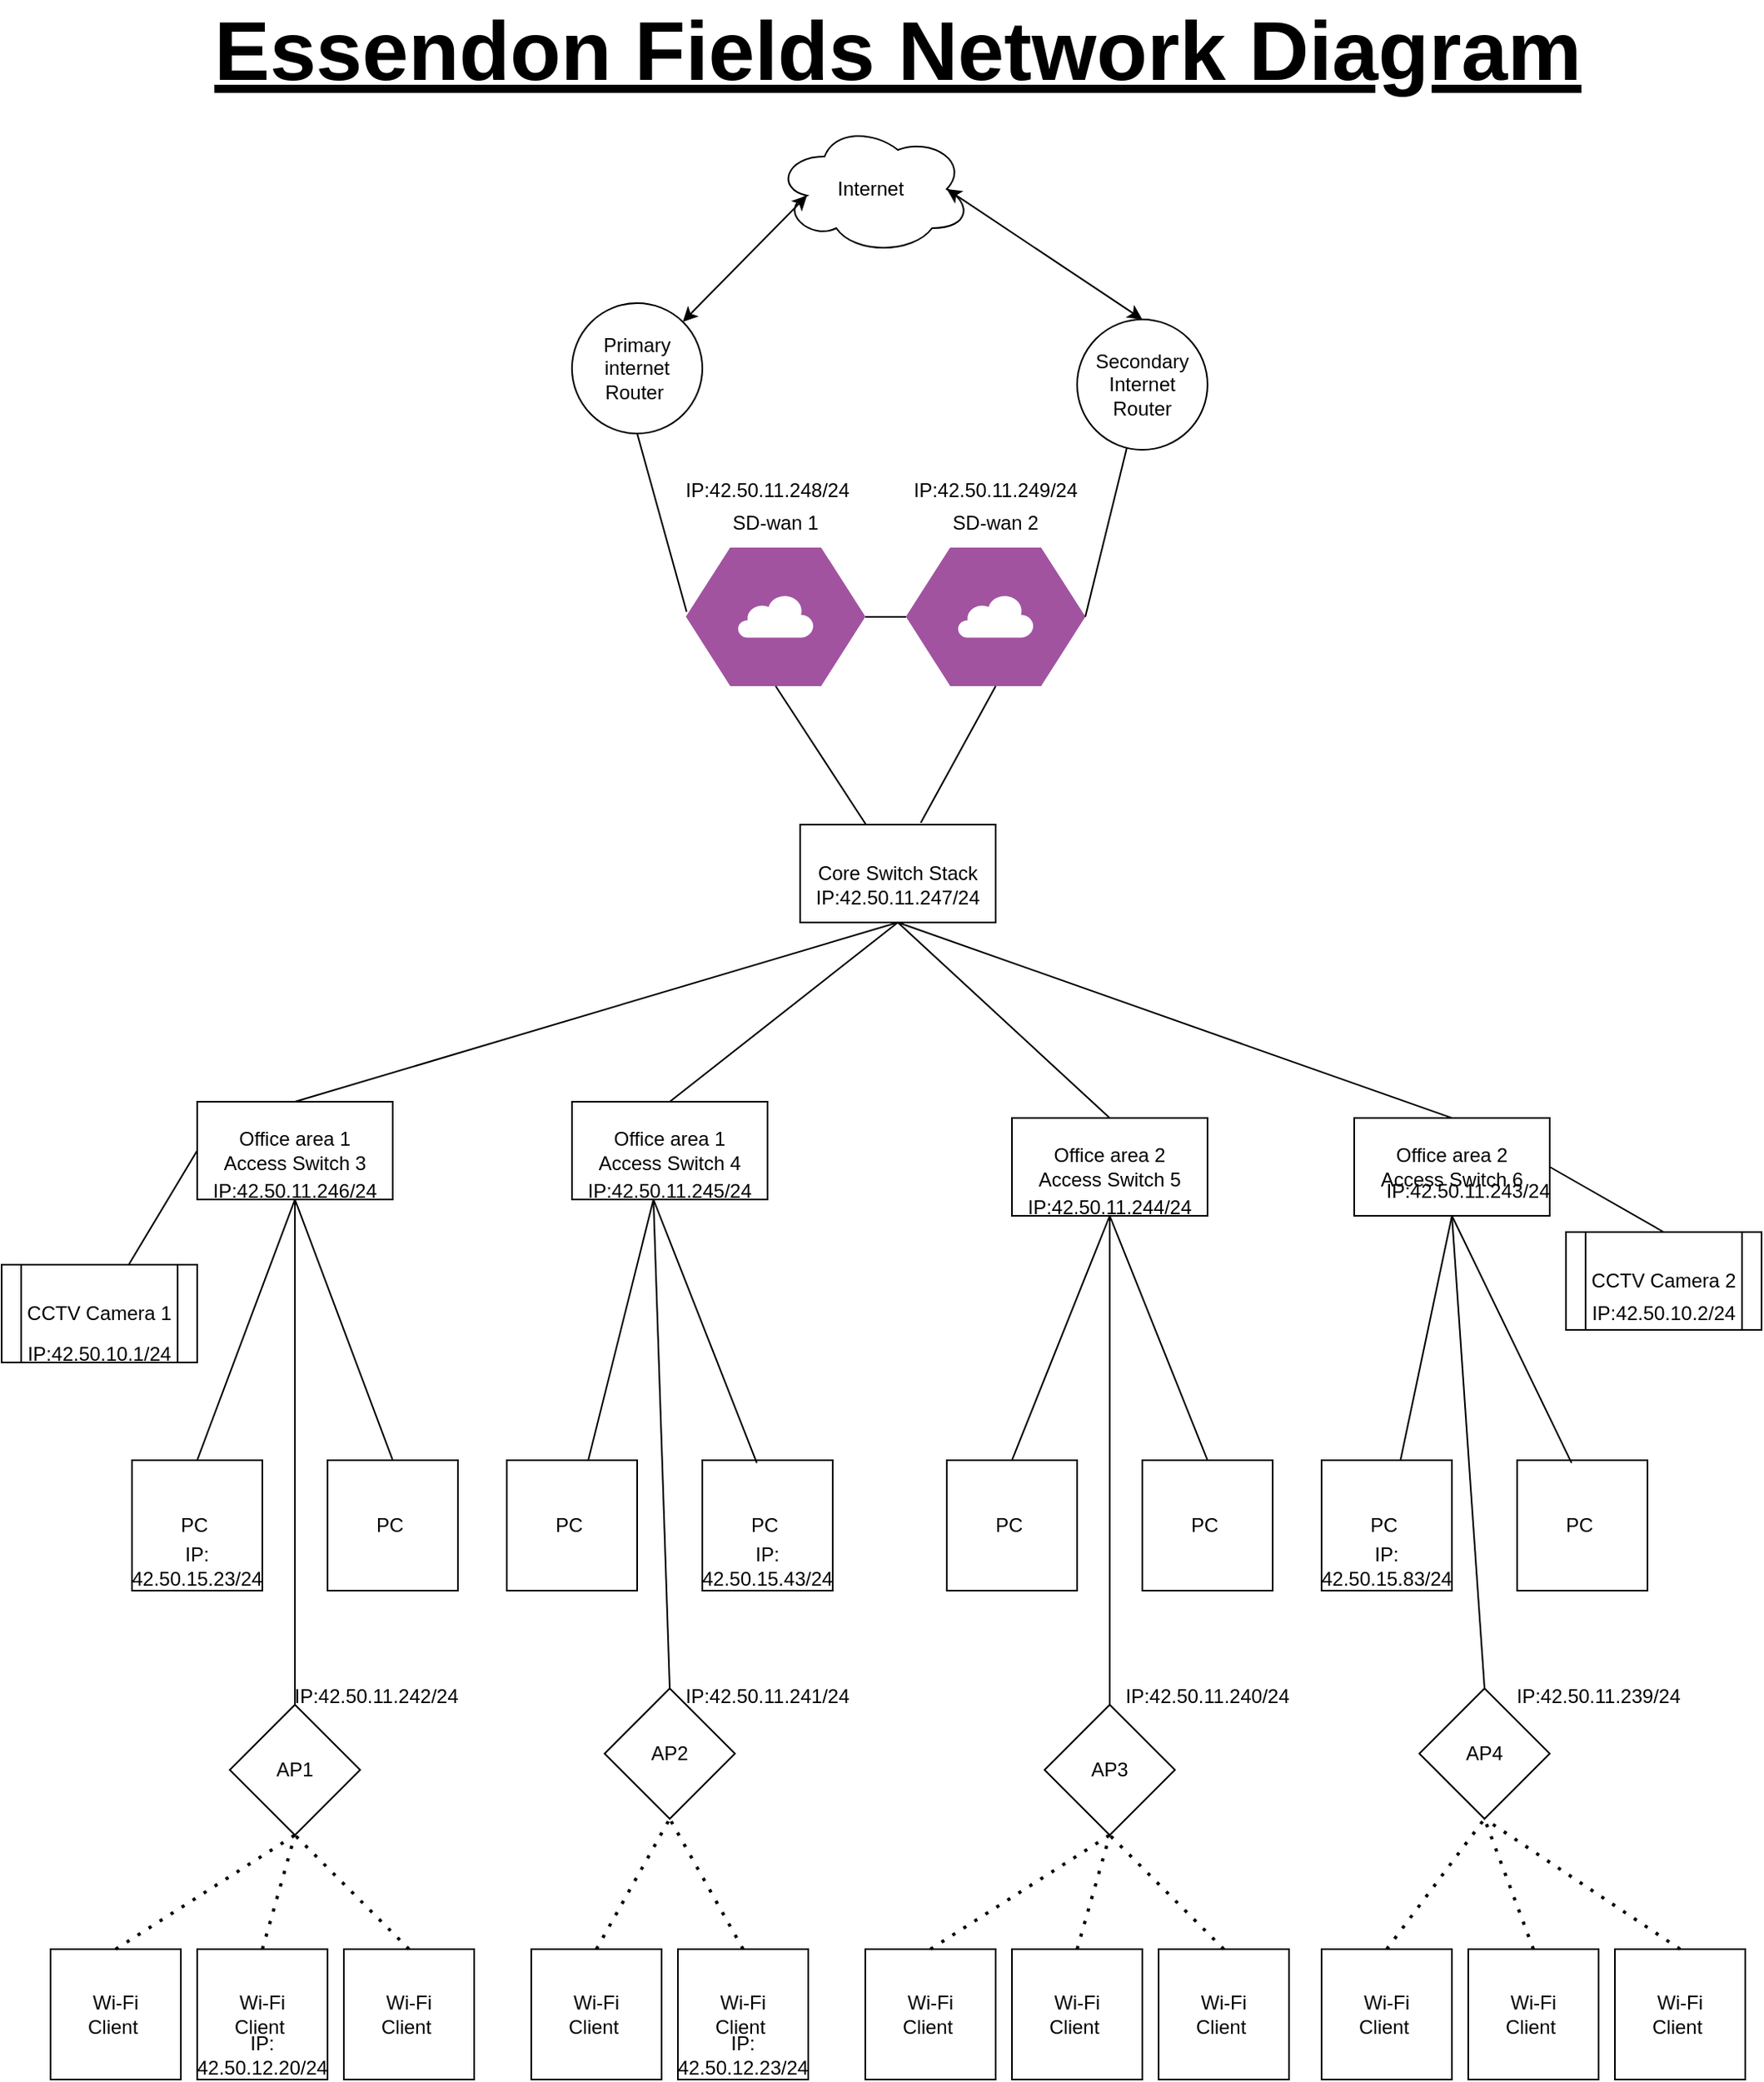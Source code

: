 <mxfile version="26.2.14">
  <diagram name="Page-1" id="c37626ed-c26b-45fb-9056-f9ebc6bb27b6">
    <mxGraphModel dx="1678" dy="1734" grid="1" gridSize="10" guides="1" tooltips="1" connect="1" arrows="1" fold="1" page="1" pageScale="1" pageWidth="1100" pageHeight="850" background="none" math="0" shadow="0">
      <root>
        <mxCell id="0" />
        <mxCell id="1" parent="0" />
        <mxCell id="N6c3QZD02UE0T_fa2-rO-1" value="&lt;font style=&quot;font-size: 51px;&quot;&gt;&lt;b style=&quot;&quot;&gt;&lt;u style=&quot;&quot;&gt;Essendon Fields Network Diagram&lt;/u&gt;&lt;/b&gt;&lt;/font&gt;" style="text;html=1;align=center;verticalAlign=middle;whiteSpace=wrap;rounded=0;" parent="1" vertex="1">
          <mxGeometry x="85" y="-820" width="970" height="30" as="geometry" />
        </mxCell>
        <mxCell id="N6c3QZD02UE0T_fa2-rO-3" value="" style="verticalLabelPosition=bottom;sketch=0;html=1;fillColor=#A153A0;strokeColor=#ffffff;verticalAlign=top;align=center;points=[[0,0.5,0],[0.125,0.25,0],[0.25,0,0],[0.5,0,0],[0.75,0,0],[0.875,0.25,0],[1,0.5,0],[0.875,0.75,0],[0.75,1,0],[0.5,1,0],[0.125,0.75,0]];pointerEvents=1;shape=mxgraph.cisco_safe.compositeIcon;bgIcon=mxgraph.cisco_safe.design.blank_device;resIcon=mxgraph.cisco_safe.design.sd_wan;" parent="1" vertex="1">
          <mxGeometry x="440" y="-500" width="110" height="85" as="geometry" />
        </mxCell>
        <mxCell id="N6c3QZD02UE0T_fa2-rO-4" value="Primary internet&lt;br&gt;Router&amp;nbsp;" style="ellipse;whiteSpace=wrap;html=1;aspect=fixed;" parent="1" vertex="1">
          <mxGeometry x="370" y="-650" width="80" height="80" as="geometry" />
        </mxCell>
        <mxCell id="N6c3QZD02UE0T_fa2-rO-5" value="Secondary Internet Router" style="ellipse;whiteSpace=wrap;html=1;aspect=fixed;" parent="1" vertex="1">
          <mxGeometry x="680" y="-640" width="80" height="80" as="geometry" />
        </mxCell>
        <mxCell id="N6c3QZD02UE0T_fa2-rO-7" value="" style="verticalLabelPosition=bottom;sketch=0;html=1;fillColor=#A153A0;strokeColor=#ffffff;verticalAlign=top;align=center;points=[[0,0.5,0],[0.125,0.25,0],[0.25,0,0],[0.5,0,0],[0.75,0,0],[0.875,0.25,0],[1,0.5,0],[0.875,0.75,0],[0.75,1,0],[0.5,1,0],[0.125,0.75,0]];pointerEvents=1;shape=mxgraph.cisco_safe.compositeIcon;bgIcon=mxgraph.cisco_safe.design.blank_device;resIcon=mxgraph.cisco_safe.design.sd_wan;" parent="1" vertex="1">
          <mxGeometry x="575" y="-500" width="110" height="85" as="geometry" />
        </mxCell>
        <mxCell id="N6c3QZD02UE0T_fa2-rO-9" value="" style="endArrow=none;html=1;rounded=0;entryX=0;entryY=0.5;entryDx=0;entryDy=0;entryPerimeter=0;" parent="1" source="N6c3QZD02UE0T_fa2-rO-3" target="N6c3QZD02UE0T_fa2-rO-7" edge="1">
          <mxGeometry width="50" height="50" relative="1" as="geometry">
            <mxPoint x="525" y="-380" as="sourcePoint" />
            <mxPoint x="575" y="-430" as="targetPoint" />
          </mxGeometry>
        </mxCell>
        <mxCell id="N6c3QZD02UE0T_fa2-rO-12" value="" style="endArrow=none;html=1;rounded=0;exitX=0.003;exitY=0.463;exitDx=0;exitDy=0;exitPerimeter=0;entryX=0.5;entryY=1;entryDx=0;entryDy=0;" parent="1" source="N6c3QZD02UE0T_fa2-rO-3" target="N6c3QZD02UE0T_fa2-rO-4" edge="1">
          <mxGeometry width="50" height="50" relative="1" as="geometry">
            <mxPoint x="525" y="-380" as="sourcePoint" />
            <mxPoint x="455.0" y="-444.425" as="targetPoint" />
          </mxGeometry>
        </mxCell>
        <mxCell id="N6c3QZD02UE0T_fa2-rO-13" value="" style="endArrow=none;html=1;rounded=0;exitX=1;exitY=0.5;exitDx=0;exitDy=0;exitPerimeter=0;" parent="1" source="N6c3QZD02UE0T_fa2-rO-7" target="N6c3QZD02UE0T_fa2-rO-5" edge="1">
          <mxGeometry width="50" height="50" relative="1" as="geometry">
            <mxPoint x="505" y="-315" as="sourcePoint" />
            <mxPoint x="665.0" y="-444.425" as="targetPoint" />
          </mxGeometry>
        </mxCell>
        <mxCell id="N6c3QZD02UE0T_fa2-rO-14" value="Core Switch Stack" style="rounded=0;whiteSpace=wrap;html=1;" parent="1" vertex="1">
          <mxGeometry x="510" y="-330" width="120" height="60" as="geometry" />
        </mxCell>
        <mxCell id="N6c3QZD02UE0T_fa2-rO-15" value="SD-wan 1" style="text;html=1;align=center;verticalAlign=middle;whiteSpace=wrap;rounded=0;" parent="1" vertex="1">
          <mxGeometry x="465" y="-530" width="60" height="30" as="geometry" />
        </mxCell>
        <mxCell id="N6c3QZD02UE0T_fa2-rO-16" value="SD-wan 2" style="text;html=1;align=center;verticalAlign=middle;whiteSpace=wrap;rounded=0;" parent="1" vertex="1">
          <mxGeometry x="600" y="-530" width="60" height="30" as="geometry" />
        </mxCell>
        <mxCell id="N6c3QZD02UE0T_fa2-rO-19" value="Internet&amp;nbsp;" style="ellipse;shape=cloud;whiteSpace=wrap;html=1;" parent="1" vertex="1">
          <mxGeometry x="495" y="-760" width="120" height="80" as="geometry" />
        </mxCell>
        <mxCell id="N6c3QZD02UE0T_fa2-rO-20" value="" style="endArrow=classic;startArrow=classic;html=1;rounded=0;entryX=0.16;entryY=0.55;entryDx=0;entryDy=0;entryPerimeter=0;" parent="1" source="N6c3QZD02UE0T_fa2-rO-4" target="N6c3QZD02UE0T_fa2-rO-19" edge="1">
          <mxGeometry width="50" height="50" relative="1" as="geometry">
            <mxPoint x="535" y="-450" as="sourcePoint" />
            <mxPoint x="585" y="-500" as="targetPoint" />
          </mxGeometry>
        </mxCell>
        <mxCell id="N6c3QZD02UE0T_fa2-rO-21" value="" style="endArrow=classic;startArrow=classic;html=1;rounded=0;entryX=0.875;entryY=0.5;entryDx=0;entryDy=0;entryPerimeter=0;exitX=0.5;exitY=0;exitDx=0;exitDy=0;" parent="1" source="N6c3QZD02UE0T_fa2-rO-5" target="N6c3QZD02UE0T_fa2-rO-19" edge="1">
          <mxGeometry width="50" height="50" relative="1" as="geometry">
            <mxPoint x="425" y="-617" as="sourcePoint" />
            <mxPoint x="524" y="-706" as="targetPoint" />
          </mxGeometry>
        </mxCell>
        <mxCell id="N6c3QZD02UE0T_fa2-rO-22" value="" style="endArrow=none;html=1;rounded=0;entryX=0.5;entryY=1;entryDx=0;entryDy=0;entryPerimeter=0;" parent="1" target="N6c3QZD02UE0T_fa2-rO-3" edge="1">
          <mxGeometry width="50" height="50" relative="1" as="geometry">
            <mxPoint x="495" y="-415" as="sourcePoint" />
            <mxPoint x="325" y="-190" as="targetPoint" />
          </mxGeometry>
        </mxCell>
        <mxCell id="N6c3QZD02UE0T_fa2-rO-23" value="" style="endArrow=none;html=1;rounded=0;entryX=0.5;entryY=1;entryDx=0;entryDy=0;entryPerimeter=0;exitX=0.617;exitY=-0.018;exitDx=0;exitDy=0;exitPerimeter=0;" parent="1" source="N6c3QZD02UE0T_fa2-rO-14" target="N6c3QZD02UE0T_fa2-rO-7" edge="1">
          <mxGeometry width="50" height="50" relative="1" as="geometry">
            <mxPoint x="630" y="-130.0" as="sourcePoint" />
            <mxPoint x="497" y="-231" as="targetPoint" />
          </mxGeometry>
        </mxCell>
        <mxCell id="N6c3QZD02UE0T_fa2-rO-26" value="Office area 1&lt;br&gt;Access Switch 3" style="rounded=0;whiteSpace=wrap;html=1;" parent="1" vertex="1">
          <mxGeometry x="140" y="-160" width="120" height="60" as="geometry" />
        </mxCell>
        <mxCell id="N6c3QZD02UE0T_fa2-rO-27" value="Office area 1&lt;br&gt;Access Switch 4" style="rounded=0;whiteSpace=wrap;html=1;" parent="1" vertex="1">
          <mxGeometry x="370" y="-160" width="120" height="60" as="geometry" />
        </mxCell>
        <mxCell id="N6c3QZD02UE0T_fa2-rO-28" value="Office area 2&lt;br&gt;Access Switch 5" style="rounded=0;whiteSpace=wrap;html=1;" parent="1" vertex="1">
          <mxGeometry x="640" y="-150" width="120" height="60" as="geometry" />
        </mxCell>
        <mxCell id="N6c3QZD02UE0T_fa2-rO-29" value="Office area 2&lt;br&gt;Access Switch 6" style="rounded=0;whiteSpace=wrap;html=1;" parent="1" vertex="1">
          <mxGeometry x="850" y="-150" width="120" height="60" as="geometry" />
        </mxCell>
        <mxCell id="N6c3QZD02UE0T_fa2-rO-32" value="" style="endArrow=none;html=1;rounded=0;exitX=0.5;exitY=0;exitDx=0;exitDy=0;" parent="1" source="N6c3QZD02UE0T_fa2-rO-26" edge="1">
          <mxGeometry width="50" height="50" relative="1" as="geometry">
            <mxPoint x="100" y="50" as="sourcePoint" />
            <mxPoint x="570" y="-270" as="targetPoint" />
          </mxGeometry>
        </mxCell>
        <mxCell id="N6c3QZD02UE0T_fa2-rO-33" value="" style="endArrow=none;html=1;rounded=0;exitX=0.5;exitY=0;exitDx=0;exitDy=0;" parent="1" source="N6c3QZD02UE0T_fa2-rO-27" edge="1">
          <mxGeometry width="50" height="50" relative="1" as="geometry">
            <mxPoint x="110" y="60" as="sourcePoint" />
            <mxPoint x="570" y="-270" as="targetPoint" />
          </mxGeometry>
        </mxCell>
        <mxCell id="N6c3QZD02UE0T_fa2-rO-34" value="" style="endArrow=none;html=1;rounded=0;exitX=0.5;exitY=0;exitDx=0;exitDy=0;entryX=0.5;entryY=1;entryDx=0;entryDy=0;" parent="1" source="N6c3QZD02UE0T_fa2-rO-28" target="N6c3QZD02UE0T_fa2-rO-14" edge="1">
          <mxGeometry width="50" height="50" relative="1" as="geometry">
            <mxPoint x="120" y="70" as="sourcePoint" />
            <mxPoint x="365" y="-60.0" as="targetPoint" />
          </mxGeometry>
        </mxCell>
        <mxCell id="N6c3QZD02UE0T_fa2-rO-35" value="" style="endArrow=none;html=1;rounded=0;exitX=0.5;exitY=0;exitDx=0;exitDy=0;entryX=0.5;entryY=1;entryDx=0;entryDy=0;" parent="1" source="N6c3QZD02UE0T_fa2-rO-29" target="N6c3QZD02UE0T_fa2-rO-14" edge="1">
          <mxGeometry width="50" height="50" relative="1" as="geometry">
            <mxPoint x="130" y="80" as="sourcePoint" />
            <mxPoint x="365" y="-60" as="targetPoint" />
          </mxGeometry>
        </mxCell>
        <mxCell id="N6c3QZD02UE0T_fa2-rO-58" value="PC&amp;nbsp;" style="whiteSpace=wrap;html=1;aspect=fixed;" parent="1" vertex="1">
          <mxGeometry x="600" y="60" width="80" height="80" as="geometry" />
        </mxCell>
        <mxCell id="N6c3QZD02UE0T_fa2-rO-59" value="" style="endArrow=none;html=1;rounded=0;entryX=0.5;entryY=1;entryDx=0;entryDy=0;exitX=0.5;exitY=0;exitDx=0;exitDy=0;" parent="1" source="N6c3QZD02UE0T_fa2-rO-58" target="N6c3QZD02UE0T_fa2-rO-28" edge="1">
          <mxGeometry width="50" height="50" relative="1" as="geometry">
            <mxPoint x="735" y="10" as="sourcePoint" />
            <mxPoint x="645" y="-100" as="targetPoint" />
          </mxGeometry>
        </mxCell>
        <mxCell id="N6c3QZD02UE0T_fa2-rO-62" value="AP4" style="rhombus;whiteSpace=wrap;html=1;" parent="1" vertex="1">
          <mxGeometry x="890" y="200" width="80" height="80" as="geometry" />
        </mxCell>
        <mxCell id="N6c3QZD02UE0T_fa2-rO-64" value="AP3" style="rhombus;whiteSpace=wrap;html=1;" parent="1" vertex="1">
          <mxGeometry x="660" y="210" width="80" height="80" as="geometry" />
        </mxCell>
        <mxCell id="N6c3QZD02UE0T_fa2-rO-65" value="" style="endArrow=none;html=1;rounded=0;entryX=0.5;entryY=1;entryDx=0;entryDy=0;exitX=0.5;exitY=0;exitDx=0;exitDy=0;" parent="1" source="N6c3QZD02UE0T_fa2-rO-64" target="N6c3QZD02UE0T_fa2-rO-28" edge="1">
          <mxGeometry width="50" height="50" relative="1" as="geometry">
            <mxPoint x="600" y="60" as="sourcePoint" />
            <mxPoint x="645" y="-100" as="targetPoint" />
          </mxGeometry>
        </mxCell>
        <mxCell id="N6c3QZD02UE0T_fa2-rO-68" value="" style="endArrow=none;html=1;rounded=0;entryX=0.5;entryY=1;entryDx=0;entryDy=0;exitX=0.5;exitY=0;exitDx=0;exitDy=0;" parent="1" source="N6c3QZD02UE0T_fa2-rO-62" target="N6c3QZD02UE0T_fa2-rO-29" edge="1">
          <mxGeometry width="50" height="50" relative="1" as="geometry">
            <mxPoint x="630" y="90" as="sourcePoint" />
            <mxPoint x="805" y="-100" as="targetPoint" />
          </mxGeometry>
        </mxCell>
        <mxCell id="N6c3QZD02UE0T_fa2-rO-80" value="PC&amp;nbsp;" style="whiteSpace=wrap;html=1;aspect=fixed;" parent="1" vertex="1">
          <mxGeometry x="720" y="60" width="80" height="80" as="geometry" />
        </mxCell>
        <mxCell id="N6c3QZD02UE0T_fa2-rO-81" value="PC&amp;nbsp;" style="whiteSpace=wrap;html=1;aspect=fixed;" parent="1" vertex="1">
          <mxGeometry x="830" y="60" width="80" height="80" as="geometry" />
        </mxCell>
        <mxCell id="N6c3QZD02UE0T_fa2-rO-82" value="PC&amp;nbsp;" style="whiteSpace=wrap;html=1;aspect=fixed;" parent="1" vertex="1">
          <mxGeometry x="950" y="60" width="80" height="80" as="geometry" />
        </mxCell>
        <mxCell id="N6c3QZD02UE0T_fa2-rO-83" value="" style="endArrow=none;html=1;rounded=0;entryX=0.5;entryY=1;entryDx=0;entryDy=0;exitX=0.5;exitY=0;exitDx=0;exitDy=0;" parent="1" source="N6c3QZD02UE0T_fa2-rO-80" target="N6c3QZD02UE0T_fa2-rO-28" edge="1">
          <mxGeometry width="50" height="50" relative="1" as="geometry">
            <mxPoint x="620" y="70" as="sourcePoint" />
            <mxPoint x="660" y="-90" as="targetPoint" />
          </mxGeometry>
        </mxCell>
        <mxCell id="N6c3QZD02UE0T_fa2-rO-84" value="" style="endArrow=none;html=1;rounded=0;entryX=0.5;entryY=1;entryDx=0;entryDy=0;" parent="1" source="N6c3QZD02UE0T_fa2-rO-81" target="N6c3QZD02UE0T_fa2-rO-29" edge="1">
          <mxGeometry width="50" height="50" relative="1" as="geometry">
            <mxPoint x="630" y="80" as="sourcePoint" />
            <mxPoint x="670" y="-80" as="targetPoint" />
          </mxGeometry>
        </mxCell>
        <mxCell id="N6c3QZD02UE0T_fa2-rO-85" value="" style="endArrow=none;html=1;rounded=0;exitX=0.418;exitY=0.021;exitDx=0;exitDy=0;exitPerimeter=0;entryX=0.5;entryY=1;entryDx=0;entryDy=0;" parent="1" source="N6c3QZD02UE0T_fa2-rO-82" target="N6c3QZD02UE0T_fa2-rO-29" edge="1">
          <mxGeometry width="50" height="50" relative="1" as="geometry">
            <mxPoint x="640" y="90" as="sourcePoint" />
            <mxPoint x="820" y="-100" as="targetPoint" />
          </mxGeometry>
        </mxCell>
        <mxCell id="N6c3QZD02UE0T_fa2-rO-98" value="Wi-Fi &lt;br&gt;Client&amp;nbsp;" style="whiteSpace=wrap;html=1;aspect=fixed;" parent="1" vertex="1">
          <mxGeometry x="550" y="360" width="80" height="80" as="geometry" />
        </mxCell>
        <mxCell id="N6c3QZD02UE0T_fa2-rO-99" value="Wi-Fi &lt;br&gt;Client&amp;nbsp;" style="whiteSpace=wrap;html=1;aspect=fixed;" parent="1" vertex="1">
          <mxGeometry x="730" y="360" width="80" height="80" as="geometry" />
        </mxCell>
        <mxCell id="N6c3QZD02UE0T_fa2-rO-100" value="Wi-Fi &lt;br&gt;Client&amp;nbsp;" style="whiteSpace=wrap;html=1;aspect=fixed;" parent="1" vertex="1">
          <mxGeometry x="1010" y="360" width="80" height="80" as="geometry" />
        </mxCell>
        <mxCell id="N6c3QZD02UE0T_fa2-rO-101" value="Wi-Fi &lt;br&gt;Client&amp;nbsp;" style="whiteSpace=wrap;html=1;aspect=fixed;" parent="1" vertex="1">
          <mxGeometry x="920" y="360" width="80" height="80" as="geometry" />
        </mxCell>
        <mxCell id="N6c3QZD02UE0T_fa2-rO-102" value="Wi-Fi &lt;br&gt;Client&amp;nbsp;" style="whiteSpace=wrap;html=1;aspect=fixed;" parent="1" vertex="1">
          <mxGeometry x="830" y="360" width="80" height="80" as="geometry" />
        </mxCell>
        <mxCell id="N6c3QZD02UE0T_fa2-rO-103" value="Wi-Fi &lt;br&gt;Client&amp;nbsp;" style="whiteSpace=wrap;html=1;aspect=fixed;" parent="1" vertex="1">
          <mxGeometry x="640" y="360" width="80" height="80" as="geometry" />
        </mxCell>
        <mxCell id="N6c3QZD02UE0T_fa2-rO-104" value="" style="endArrow=none;dashed=1;html=1;dashPattern=1 3;strokeWidth=2;rounded=0;entryX=0.5;entryY=1;entryDx=0;entryDy=0;exitX=0.5;exitY=0;exitDx=0;exitDy=0;" parent="1" source="N6c3QZD02UE0T_fa2-rO-98" target="N6c3QZD02UE0T_fa2-rO-64" edge="1">
          <mxGeometry width="50" height="50" relative="1" as="geometry">
            <mxPoint x="510" y="110" as="sourcePoint" />
            <mxPoint x="560" y="60" as="targetPoint" />
          </mxGeometry>
        </mxCell>
        <mxCell id="N6c3QZD02UE0T_fa2-rO-106" value="" style="endArrow=none;dashed=1;html=1;dashPattern=1 3;strokeWidth=2;rounded=0;exitX=0.5;exitY=0;exitDx=0;exitDy=0;" parent="1" source="N6c3QZD02UE0T_fa2-rO-103" edge="1">
          <mxGeometry width="50" height="50" relative="1" as="geometry">
            <mxPoint x="600" y="370" as="sourcePoint" />
            <mxPoint x="700" y="290" as="targetPoint" />
          </mxGeometry>
        </mxCell>
        <mxCell id="N6c3QZD02UE0T_fa2-rO-107" value="" style="endArrow=none;dashed=1;html=1;dashPattern=1 3;strokeWidth=2;rounded=0;exitX=0.5;exitY=0;exitDx=0;exitDy=0;" parent="1" source="N6c3QZD02UE0T_fa2-rO-99" edge="1">
          <mxGeometry width="50" height="50" relative="1" as="geometry">
            <mxPoint x="610" y="380" as="sourcePoint" />
            <mxPoint x="700" y="290" as="targetPoint" />
          </mxGeometry>
        </mxCell>
        <mxCell id="N6c3QZD02UE0T_fa2-rO-108" value="" style="endArrow=none;dashed=1;html=1;dashPattern=1 3;strokeWidth=2;rounded=0;entryX=0.5;entryY=1;entryDx=0;entryDy=0;exitX=0.5;exitY=0;exitDx=0;exitDy=0;" parent="1" source="N6c3QZD02UE0T_fa2-rO-102" target="N6c3QZD02UE0T_fa2-rO-62" edge="1">
          <mxGeometry width="50" height="50" relative="1" as="geometry">
            <mxPoint x="620" y="390" as="sourcePoint" />
            <mxPoint x="730" y="320" as="targetPoint" />
          </mxGeometry>
        </mxCell>
        <mxCell id="N6c3QZD02UE0T_fa2-rO-109" value="" style="endArrow=none;dashed=1;html=1;dashPattern=1 3;strokeWidth=2;rounded=0;entryX=0.5;entryY=1;entryDx=0;entryDy=0;exitX=0.5;exitY=0;exitDx=0;exitDy=0;" parent="1" source="N6c3QZD02UE0T_fa2-rO-101" target="N6c3QZD02UE0T_fa2-rO-62" edge="1">
          <mxGeometry width="50" height="50" relative="1" as="geometry">
            <mxPoint x="880" y="370" as="sourcePoint" />
            <mxPoint x="940" y="290" as="targetPoint" />
          </mxGeometry>
        </mxCell>
        <mxCell id="N6c3QZD02UE0T_fa2-rO-110" value="" style="endArrow=none;dashed=1;html=1;dashPattern=1 3;strokeWidth=2;rounded=0;entryX=0.5;entryY=1;entryDx=0;entryDy=0;exitX=0.5;exitY=0;exitDx=0;exitDy=0;" parent="1" source="N6c3QZD02UE0T_fa2-rO-100" target="N6c3QZD02UE0T_fa2-rO-62" edge="1">
          <mxGeometry width="50" height="50" relative="1" as="geometry">
            <mxPoint x="890" y="380" as="sourcePoint" />
            <mxPoint x="950" y="300" as="targetPoint" />
          </mxGeometry>
        </mxCell>
        <mxCell id="N6c3QZD02UE0T_fa2-rO-135" value="PC&amp;nbsp;" style="whiteSpace=wrap;html=1;aspect=fixed;" parent="1" vertex="1">
          <mxGeometry x="100" y="60" width="80" height="80" as="geometry" />
        </mxCell>
        <mxCell id="N6c3QZD02UE0T_fa2-rO-136" value="" style="endArrow=none;html=1;rounded=0;entryX=0.5;entryY=1;entryDx=0;entryDy=0;exitX=0.5;exitY=0;exitDx=0;exitDy=0;" parent="1" source="N6c3QZD02UE0T_fa2-rO-135" target="N6c3QZD02UE0T_fa2-rO-26" edge="1">
          <mxGeometry width="50" height="50" relative="1" as="geometry">
            <mxPoint x="235" y="10" as="sourcePoint" />
            <mxPoint x="200" y="-90" as="targetPoint" />
          </mxGeometry>
        </mxCell>
        <mxCell id="N6c3QZD02UE0T_fa2-rO-137" value="AP2" style="rhombus;whiteSpace=wrap;html=1;" parent="1" vertex="1">
          <mxGeometry x="390" y="200" width="80" height="80" as="geometry" />
        </mxCell>
        <mxCell id="N6c3QZD02UE0T_fa2-rO-138" value="AP1" style="rhombus;whiteSpace=wrap;html=1;" parent="1" vertex="1">
          <mxGeometry x="160" y="210" width="80" height="80" as="geometry" />
        </mxCell>
        <mxCell id="N6c3QZD02UE0T_fa2-rO-139" value="" style="endArrow=none;html=1;rounded=0;entryX=0.5;entryY=1;entryDx=0;entryDy=0;exitX=0.5;exitY=0;exitDx=0;exitDy=0;" parent="1" source="N6c3QZD02UE0T_fa2-rO-138" target="N6c3QZD02UE0T_fa2-rO-26" edge="1">
          <mxGeometry width="50" height="50" relative="1" as="geometry">
            <mxPoint x="100" y="60" as="sourcePoint" />
            <mxPoint x="200" y="-90" as="targetPoint" />
          </mxGeometry>
        </mxCell>
        <mxCell id="N6c3QZD02UE0T_fa2-rO-140" value="" style="endArrow=none;html=1;rounded=0;entryX=0.5;entryY=1;entryDx=0;entryDy=0;exitX=0.5;exitY=0;exitDx=0;exitDy=0;" parent="1" source="N6c3QZD02UE0T_fa2-rO-137" edge="1">
          <mxGeometry width="50" height="50" relative="1" as="geometry">
            <mxPoint x="130" y="90" as="sourcePoint" />
            <mxPoint x="420" y="-100" as="targetPoint" />
          </mxGeometry>
        </mxCell>
        <mxCell id="N6c3QZD02UE0T_fa2-rO-141" value="PC&amp;nbsp;" style="whiteSpace=wrap;html=1;aspect=fixed;" parent="1" vertex="1">
          <mxGeometry x="220" y="60" width="80" height="80" as="geometry" />
        </mxCell>
        <mxCell id="N6c3QZD02UE0T_fa2-rO-142" value="PC&amp;nbsp;" style="whiteSpace=wrap;html=1;aspect=fixed;" parent="1" vertex="1">
          <mxGeometry x="330" y="60" width="80" height="80" as="geometry" />
        </mxCell>
        <mxCell id="N6c3QZD02UE0T_fa2-rO-143" value="PC&amp;nbsp;" style="whiteSpace=wrap;html=1;aspect=fixed;" parent="1" vertex="1">
          <mxGeometry x="450" y="60" width="80" height="80" as="geometry" />
        </mxCell>
        <mxCell id="N6c3QZD02UE0T_fa2-rO-144" value="" style="endArrow=none;html=1;rounded=0;entryX=0.5;entryY=1;entryDx=0;entryDy=0;exitX=0.5;exitY=0;exitDx=0;exitDy=0;" parent="1" source="N6c3QZD02UE0T_fa2-rO-141" target="N6c3QZD02UE0T_fa2-rO-26" edge="1">
          <mxGeometry width="50" height="50" relative="1" as="geometry">
            <mxPoint x="120" y="70" as="sourcePoint" />
            <mxPoint x="200" y="-90" as="targetPoint" />
          </mxGeometry>
        </mxCell>
        <mxCell id="N6c3QZD02UE0T_fa2-rO-145" value="" style="endArrow=none;html=1;rounded=0;entryX=0.5;entryY=1;entryDx=0;entryDy=0;" parent="1" source="N6c3QZD02UE0T_fa2-rO-142" edge="1">
          <mxGeometry width="50" height="50" relative="1" as="geometry">
            <mxPoint x="130" y="80" as="sourcePoint" />
            <mxPoint x="420" y="-100" as="targetPoint" />
          </mxGeometry>
        </mxCell>
        <mxCell id="N6c3QZD02UE0T_fa2-rO-146" value="" style="endArrow=none;html=1;rounded=0;exitX=0.418;exitY=0.021;exitDx=0;exitDy=0;exitPerimeter=0;entryX=0.5;entryY=1;entryDx=0;entryDy=0;" parent="1" source="N6c3QZD02UE0T_fa2-rO-143" edge="1">
          <mxGeometry width="50" height="50" relative="1" as="geometry">
            <mxPoint x="140" y="90" as="sourcePoint" />
            <mxPoint x="420" y="-100" as="targetPoint" />
          </mxGeometry>
        </mxCell>
        <mxCell id="N6c3QZD02UE0T_fa2-rO-147" value="Wi-Fi &lt;br&gt;Client&amp;nbsp;" style="whiteSpace=wrap;html=1;aspect=fixed;" parent="1" vertex="1">
          <mxGeometry x="50" y="360" width="80" height="80" as="geometry" />
        </mxCell>
        <mxCell id="N6c3QZD02UE0T_fa2-rO-148" value="Wi-Fi &lt;br&gt;Client&amp;nbsp;" style="whiteSpace=wrap;html=1;aspect=fixed;" parent="1" vertex="1">
          <mxGeometry x="230" y="360" width="80" height="80" as="geometry" />
        </mxCell>
        <mxCell id="N6c3QZD02UE0T_fa2-rO-150" value="Wi-Fi &lt;br&gt;Client&amp;nbsp;" style="whiteSpace=wrap;html=1;aspect=fixed;" parent="1" vertex="1">
          <mxGeometry x="435" y="360" width="80" height="80" as="geometry" />
        </mxCell>
        <mxCell id="N6c3QZD02UE0T_fa2-rO-151" value="Wi-Fi &lt;br&gt;Client&amp;nbsp;" style="whiteSpace=wrap;html=1;aspect=fixed;" parent="1" vertex="1">
          <mxGeometry x="345" y="360" width="80" height="80" as="geometry" />
        </mxCell>
        <mxCell id="N6c3QZD02UE0T_fa2-rO-152" value="Wi-Fi &lt;br&gt;Client&amp;nbsp;" style="whiteSpace=wrap;html=1;aspect=fixed;" parent="1" vertex="1">
          <mxGeometry x="140" y="360" width="80" height="80" as="geometry" />
        </mxCell>
        <mxCell id="N6c3QZD02UE0T_fa2-rO-153" value="" style="endArrow=none;dashed=1;html=1;dashPattern=1 3;strokeWidth=2;rounded=0;entryX=0.5;entryY=1;entryDx=0;entryDy=0;exitX=0.5;exitY=0;exitDx=0;exitDy=0;" parent="1" source="N6c3QZD02UE0T_fa2-rO-147" target="N6c3QZD02UE0T_fa2-rO-138" edge="1">
          <mxGeometry width="50" height="50" relative="1" as="geometry">
            <mxPoint x="10" y="110" as="sourcePoint" />
            <mxPoint x="60" y="60" as="targetPoint" />
          </mxGeometry>
        </mxCell>
        <mxCell id="N6c3QZD02UE0T_fa2-rO-154" value="" style="endArrow=none;dashed=1;html=1;dashPattern=1 3;strokeWidth=2;rounded=0;exitX=0.5;exitY=0;exitDx=0;exitDy=0;" parent="1" source="N6c3QZD02UE0T_fa2-rO-152" edge="1">
          <mxGeometry width="50" height="50" relative="1" as="geometry">
            <mxPoint x="100" y="370" as="sourcePoint" />
            <mxPoint x="200" y="290" as="targetPoint" />
          </mxGeometry>
        </mxCell>
        <mxCell id="N6c3QZD02UE0T_fa2-rO-155" value="" style="endArrow=none;dashed=1;html=1;dashPattern=1 3;strokeWidth=2;rounded=0;exitX=0.5;exitY=0;exitDx=0;exitDy=0;" parent="1" source="N6c3QZD02UE0T_fa2-rO-148" edge="1">
          <mxGeometry width="50" height="50" relative="1" as="geometry">
            <mxPoint x="110" y="380" as="sourcePoint" />
            <mxPoint x="200" y="290" as="targetPoint" />
          </mxGeometry>
        </mxCell>
        <mxCell id="N6c3QZD02UE0T_fa2-rO-156" value="" style="endArrow=none;dashed=1;html=1;dashPattern=1 3;strokeWidth=2;rounded=0;entryX=0.5;entryY=1;entryDx=0;entryDy=0;exitX=0.5;exitY=0;exitDx=0;exitDy=0;" parent="1" source="N6c3QZD02UE0T_fa2-rO-151" target="N6c3QZD02UE0T_fa2-rO-137" edge="1">
          <mxGeometry width="50" height="50" relative="1" as="geometry">
            <mxPoint x="120" y="390" as="sourcePoint" />
            <mxPoint x="230" y="320" as="targetPoint" />
          </mxGeometry>
        </mxCell>
        <mxCell id="N6c3QZD02UE0T_fa2-rO-157" value="" style="endArrow=none;dashed=1;html=1;dashPattern=1 3;strokeWidth=2;rounded=0;entryX=0.5;entryY=1;entryDx=0;entryDy=0;exitX=0.5;exitY=0;exitDx=0;exitDy=0;" parent="1" source="N6c3QZD02UE0T_fa2-rO-150" target="N6c3QZD02UE0T_fa2-rO-137" edge="1">
          <mxGeometry width="50" height="50" relative="1" as="geometry">
            <mxPoint x="380" y="370" as="sourcePoint" />
            <mxPoint x="440" y="290" as="targetPoint" />
          </mxGeometry>
        </mxCell>
        <mxCell id="13JGDWZoNSLka7d73sO--1" value="IP:42.50.11.247/24" style="text;html=1;align=center;verticalAlign=middle;whiteSpace=wrap;rounded=0;" vertex="1" parent="1">
          <mxGeometry x="540" y="-300" width="60" height="30" as="geometry" />
        </mxCell>
        <mxCell id="13JGDWZoNSLka7d73sO--3" value="" style="endArrow=none;html=1;rounded=0;entryX=0.5;entryY=1;entryDx=0;entryDy=0;entryPerimeter=0;" edge="1" parent="1" source="N6c3QZD02UE0T_fa2-rO-14" target="N6c3QZD02UE0T_fa2-rO-3">
          <mxGeometry width="50" height="50" relative="1" as="geometry">
            <mxPoint x="550" y="-330" as="sourcePoint" />
            <mxPoint x="495" y="-385" as="targetPoint" />
          </mxGeometry>
        </mxCell>
        <mxCell id="13JGDWZoNSLka7d73sO--4" value="IP:42.50.11.248/24" style="text;html=1;align=center;verticalAlign=middle;whiteSpace=wrap;rounded=0;" vertex="1" parent="1">
          <mxGeometry x="460" y="-550" width="60" height="30" as="geometry" />
        </mxCell>
        <mxCell id="13JGDWZoNSLka7d73sO--5" value="IP:42.50.11.249/24" style="text;html=1;align=center;verticalAlign=middle;whiteSpace=wrap;rounded=0;" vertex="1" parent="1">
          <mxGeometry x="600" y="-550" width="60" height="30" as="geometry" />
        </mxCell>
        <mxCell id="13JGDWZoNSLka7d73sO--6" value="IP:42.50.11.241/24" style="text;html=1;align=center;verticalAlign=middle;whiteSpace=wrap;rounded=0;" vertex="1" parent="1">
          <mxGeometry x="460" y="190" width="60" height="30" as="geometry" />
        </mxCell>
        <mxCell id="13JGDWZoNSLka7d73sO--7" value="IP:42.50.11.242/24" style="text;html=1;align=center;verticalAlign=middle;whiteSpace=wrap;rounded=0;" vertex="1" parent="1">
          <mxGeometry x="220" y="190" width="60" height="30" as="geometry" />
        </mxCell>
        <mxCell id="13JGDWZoNSLka7d73sO--8" value="IP:42.50.11.245/24" style="text;html=1;align=center;verticalAlign=middle;whiteSpace=wrap;rounded=0;" vertex="1" parent="1">
          <mxGeometry x="400" y="-120" width="60" height="30" as="geometry" />
        </mxCell>
        <mxCell id="13JGDWZoNSLka7d73sO--9" value="IP:42.50.11.246/24" style="text;html=1;align=center;verticalAlign=middle;whiteSpace=wrap;rounded=0;" vertex="1" parent="1">
          <mxGeometry x="170" y="-120" width="60" height="30" as="geometry" />
        </mxCell>
        <mxCell id="13JGDWZoNSLka7d73sO--10" value="IP:42.50.11.244/24" style="text;html=1;align=center;verticalAlign=middle;whiteSpace=wrap;rounded=0;" vertex="1" parent="1">
          <mxGeometry x="670" y="-110" width="60" height="30" as="geometry" />
        </mxCell>
        <mxCell id="13JGDWZoNSLka7d73sO--11" value="IP:42.50.11.243/24" style="text;html=1;align=center;verticalAlign=middle;whiteSpace=wrap;rounded=0;" vertex="1" parent="1">
          <mxGeometry x="890" y="-120" width="60" height="30" as="geometry" />
        </mxCell>
        <mxCell id="13JGDWZoNSLka7d73sO--12" value="IP:42.50.11.240/24" style="text;html=1;align=center;verticalAlign=middle;whiteSpace=wrap;rounded=0;" vertex="1" parent="1">
          <mxGeometry x="730" y="190" width="60" height="30" as="geometry" />
        </mxCell>
        <mxCell id="13JGDWZoNSLka7d73sO--13" value="IP:42.50.11.239/24" style="text;html=1;align=center;verticalAlign=middle;whiteSpace=wrap;rounded=0;" vertex="1" parent="1">
          <mxGeometry x="970" y="190" width="60" height="30" as="geometry" />
        </mxCell>
        <mxCell id="13JGDWZoNSLka7d73sO--14" value="IP:&lt;br&gt;42.50.12.20/24" style="text;html=1;align=center;verticalAlign=middle;whiteSpace=wrap;rounded=0;" vertex="1" parent="1">
          <mxGeometry x="150" y="410" width="60" height="30" as="geometry" />
        </mxCell>
        <mxCell id="13JGDWZoNSLka7d73sO--15" value="IP:&lt;br&gt;42.50.12.23/24" style="text;html=1;align=center;verticalAlign=middle;whiteSpace=wrap;rounded=0;" vertex="1" parent="1">
          <mxGeometry x="445" y="410" width="60" height="30" as="geometry" />
        </mxCell>
        <mxCell id="13JGDWZoNSLka7d73sO--16" value="IP:&lt;br&gt;42.50.15.23/24" style="text;html=1;align=center;verticalAlign=middle;whiteSpace=wrap;rounded=0;" vertex="1" parent="1">
          <mxGeometry x="110" y="110" width="60" height="30" as="geometry" />
        </mxCell>
        <mxCell id="13JGDWZoNSLka7d73sO--17" value="IP:&lt;br&gt;42.50.15.43/24" style="text;html=1;align=center;verticalAlign=middle;whiteSpace=wrap;rounded=0;" vertex="1" parent="1">
          <mxGeometry x="460" y="110" width="60" height="30" as="geometry" />
        </mxCell>
        <mxCell id="13JGDWZoNSLka7d73sO--18" value="IP:&lt;br&gt;42.50.15.83/24" style="text;html=1;align=center;verticalAlign=middle;whiteSpace=wrap;rounded=0;" vertex="1" parent="1">
          <mxGeometry x="840" y="110" width="60" height="30" as="geometry" />
        </mxCell>
        <mxCell id="13JGDWZoNSLka7d73sO--19" value="CCTV Camera 1" style="shape=process;whiteSpace=wrap;html=1;backgroundOutline=1;" vertex="1" parent="1">
          <mxGeometry x="20" y="-60" width="120" height="60" as="geometry" />
        </mxCell>
        <mxCell id="13JGDWZoNSLka7d73sO--20" value="CCTV Camera 2" style="shape=process;whiteSpace=wrap;html=1;backgroundOutline=1;" vertex="1" parent="1">
          <mxGeometry x="980" y="-80" width="120" height="60" as="geometry" />
        </mxCell>
        <mxCell id="13JGDWZoNSLka7d73sO--21" value="" style="endArrow=none;html=1;rounded=0;entryX=0;entryY=0.5;entryDx=0;entryDy=0;" edge="1" parent="1" source="13JGDWZoNSLka7d73sO--19" target="N6c3QZD02UE0T_fa2-rO-26">
          <mxGeometry width="50" height="50" relative="1" as="geometry">
            <mxPoint x="150" y="70" as="sourcePoint" />
            <mxPoint x="210" y="-90" as="targetPoint" />
          </mxGeometry>
        </mxCell>
        <mxCell id="13JGDWZoNSLka7d73sO--22" value="" style="endArrow=none;html=1;rounded=0;entryX=1;entryY=0.5;entryDx=0;entryDy=0;exitX=0.5;exitY=0;exitDx=0;exitDy=0;" edge="1" parent="1" source="13JGDWZoNSLka7d73sO--20" target="N6c3QZD02UE0T_fa2-rO-29">
          <mxGeometry width="50" height="50" relative="1" as="geometry">
            <mxPoint x="108" y="-50" as="sourcePoint" />
            <mxPoint x="150" y="-120" as="targetPoint" />
          </mxGeometry>
        </mxCell>
        <mxCell id="13JGDWZoNSLka7d73sO--23" value="IP:42.50.10.1/24" style="text;html=1;align=center;verticalAlign=middle;whiteSpace=wrap;rounded=0;" vertex="1" parent="1">
          <mxGeometry x="50" y="-20" width="60" height="30" as="geometry" />
        </mxCell>
        <mxCell id="13JGDWZoNSLka7d73sO--24" value="IP:42.50.10.2/24" style="text;html=1;align=center;verticalAlign=middle;whiteSpace=wrap;rounded=0;" vertex="1" parent="1">
          <mxGeometry x="1010" y="-45" width="60" height="30" as="geometry" />
        </mxCell>
      </root>
    </mxGraphModel>
  </diagram>
</mxfile>
